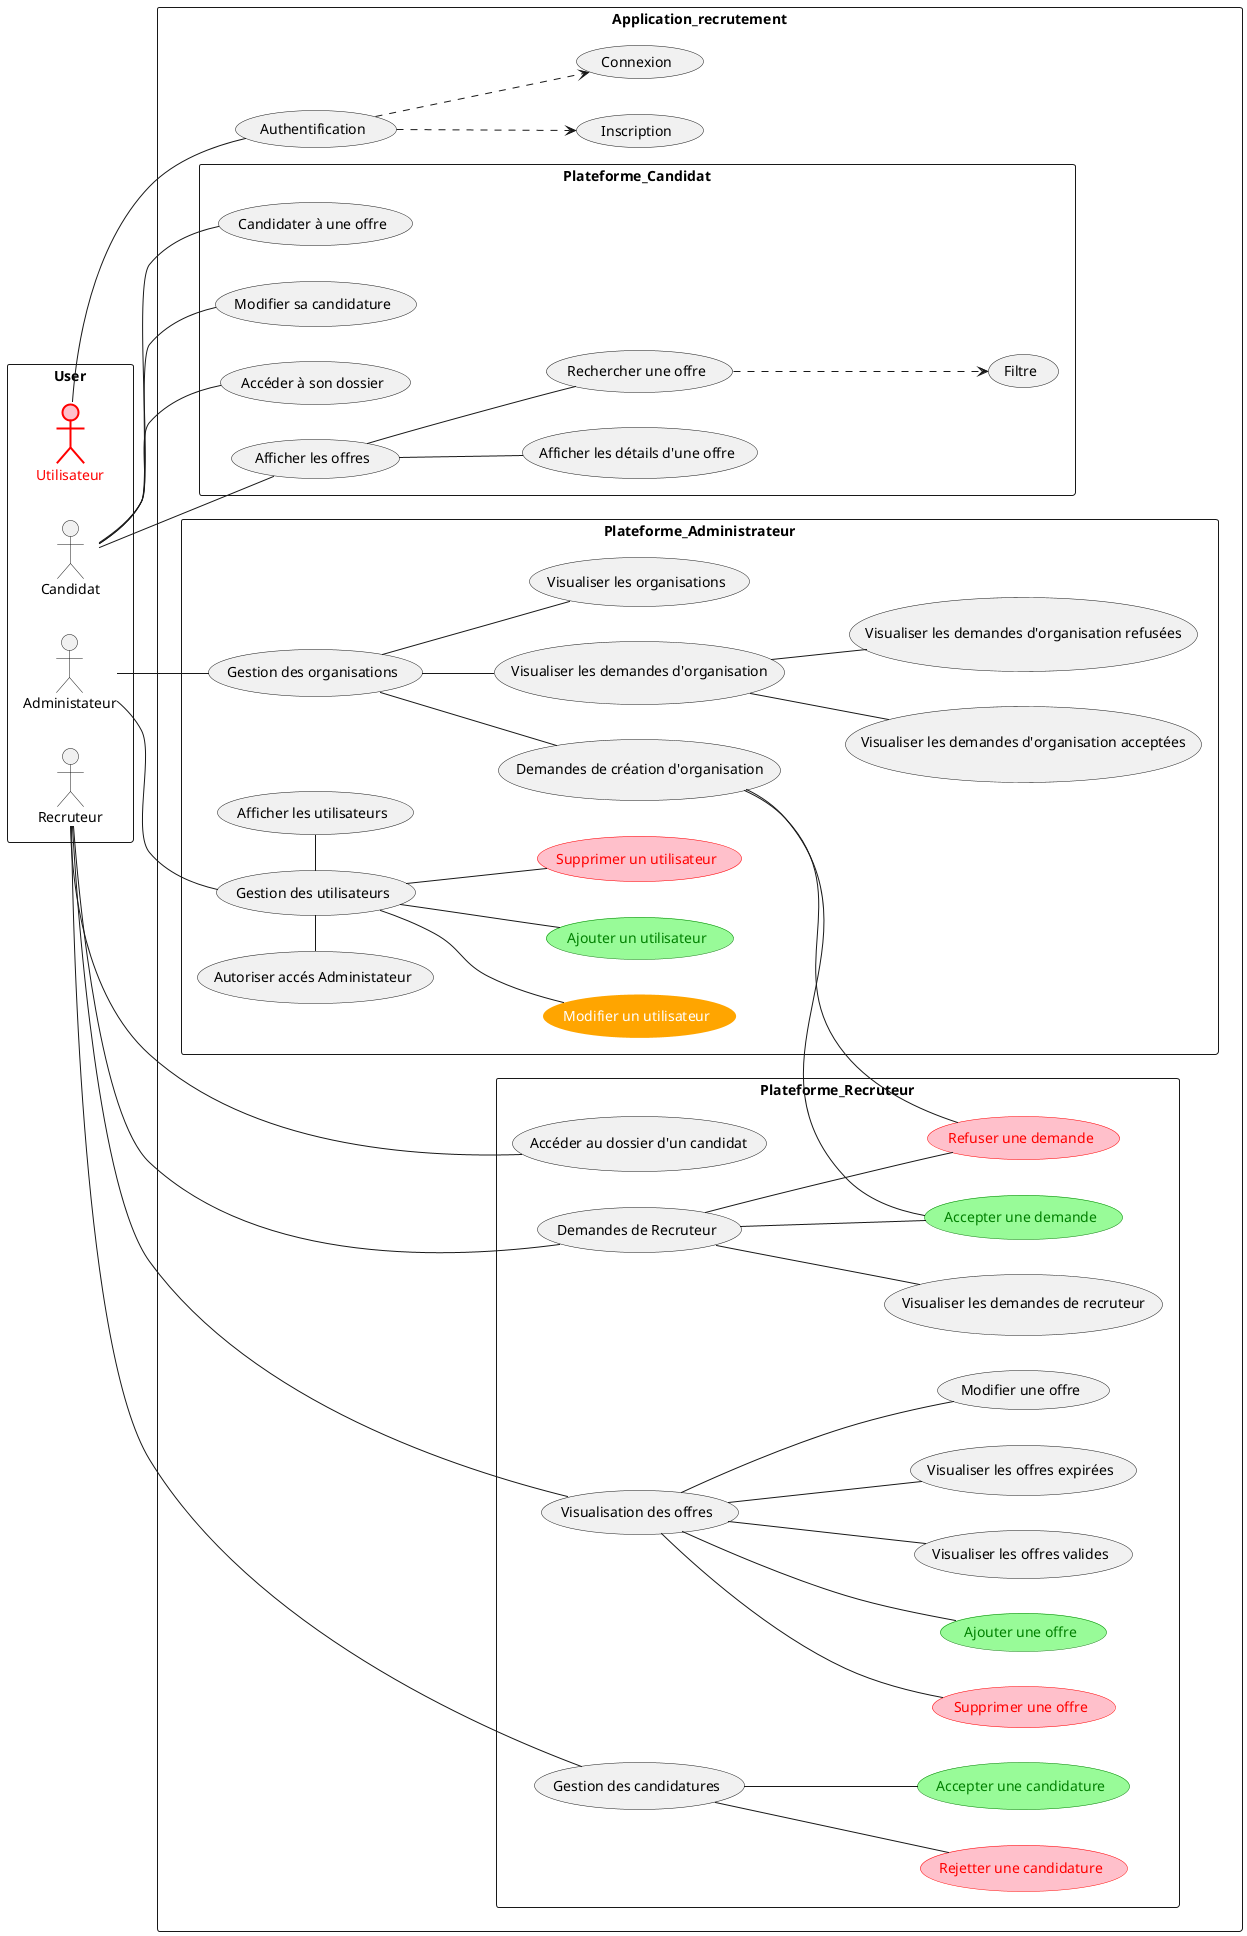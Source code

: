 @startuml Usecase

left to right direction
rectangle User {
    actor Candidat
    actor Recruteur
    actor Administateur

    actor Utilisateur #pink;line:red;line.bold;text:red
}

rectangle Application_recrutement {
    Utilisateur -- (Authentification)
    (Authentification) ..> (Connexion)
    (Authentification) ..> (Inscription)


    rectangle  Plateforme_Recruteur {
        Recruteur -- (Visualisation des offres)
        (Visualisation des offres) -- (Visualiser les offres valides)
        (Visualisation des offres) -- (Visualiser les offres expirées)
        (Visualisation des offres) -- (Modifier une offre)
        (Visualisation des offres) -- (Supprimer une offre)
        (Visualisation des offres) -- (Ajouter une offre)
        (Ajouter une offre) #PaleGreen;line:green;text:green
        (Supprimer une offre) #pink;line:red;text:red

        Recruteur -- (Gestion des candidatures)
        (Gestion des candidatures) -- (Rejetter une candidature)
        (Rejetter une candidature) #pink;line:red;text:red
        (Gestion des candidatures) -- (Accepter une candidature)
        (Accepter une candidature) #PaleGreen;line:green;text:green
        
        Recruteur -- (Accéder au dossier d'un candidat)

        Recruteur -- (Demandes de Recruteur)
        (Demandes de Recruteur) -- (Visualiser les demandes de recruteur)
        (Demandes de Recruteur) -- (Accepter une demande)
        (Demandes de Recruteur) -- (Refuser une demande)
        (Refuser une demande) #pink;line:red;text:red
        (Accepter une demande) #PaleGreen;line:green;text:green

    }

    rectangle  Plateforme_Candidat {
        Candidat -- (Accéder à son dossier)

        Candidat -- (Afficher les offres)
        (Afficher les offres) -- (Afficher les détails d'une offre)
        (Afficher les offres) -- (Rechercher une offre) 
        (Rechercher une offre) ..> (Filtre)

        Candidat -- (Candidater à une offre)
        Candidat -- (Modifier sa candidature)
    }

    rectangle Plateforme_Administrateur {
        Administateur -- (Gestion des utilisateurs)
        (Gestion des utilisateurs) - (Afficher les utilisateurs)
        (Autoriser accés Administateur) - (Gestion des utilisateurs)
        (Gestion des utilisateurs) -- (Supprimer un utilisateur)
        (Gestion des utilisateurs) -- (Modifier un utilisateur)
        (Gestion des utilisateurs) -- (Ajouter un utilisateur) 
        (Ajouter un utilisateur) #PaleGreen;line:green;text:green
        (Supprimer un utilisateur) #pink;line:red;text:red
        (Modifier un utilisateur) #Orange;line:orange;text:White


        Administateur -- (Gestion des organisations)
        (Gestion des organisations) -- (Visualiser les organisations)
        (Gestion des organisations) -- (Visualiser les demandes d'organisation)
        (Visualiser les demandes d'organisation) -- (Visualiser les demandes d'organisation acceptées)
        (Visualiser les demandes d'organisation) -- (Visualiser les demandes d'organisation refusées)

        (Gestion des organisations) -- (Demandes de création d'organisation)
        (Demandes de création d'organisation) -- (Accepter une demande)
        (Demandes de création d'organisation) -- (Refuser une demande)
        (Accepter une demande) #PaleGreen;line:green;text:green
        (Refuser une demande) #pink;line:red;text:red
    }
}

@enduml